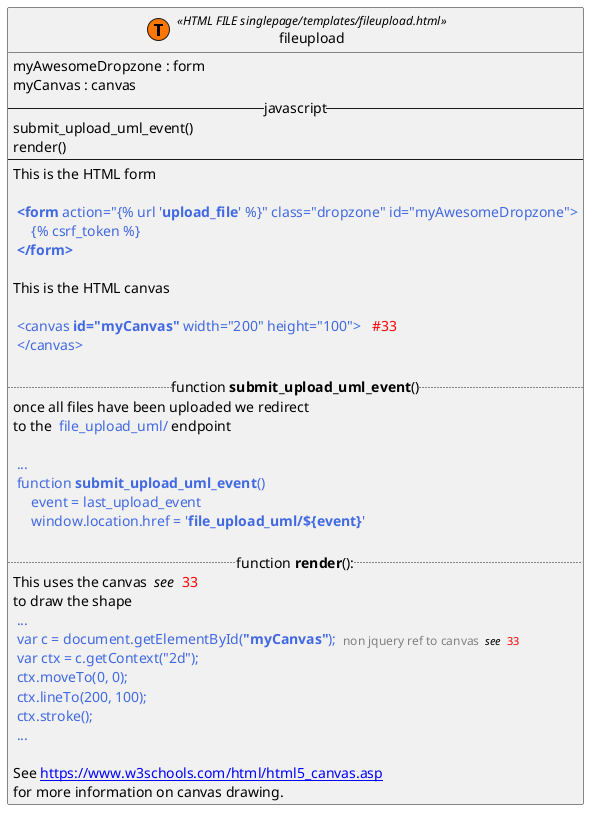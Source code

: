 @startuml example of HTML file in a code map diagram

!$code = "<color:royalBlue><size:14>"
!$codeb = "<color:DarkSlateGray><size:12>"
!$codeg = "<color:Gray><size:12>"
!$codeb = "<color:royalBlue>"
!$codep = "<color:Purple><size:14>"
!$normal = "<color:Black><size:11>"

class fileupload <<(T,#FF7700) HTML FILE singlepage/templates/fileupload.html>> {
    myAwesomeDropzone : form
    myCanvas : canvas
    --javascript--
    submit_upload_uml_event()
    render()
    ---
    This is the HTML form

    $codeb <b><form</b> action="{% url '<b>upload_file</b>' %}" class="dropzone" id="myAwesomeDropzone">
    $codeb     {% csrf_token %}
    $codeb <b></form></b>
    
    This is the HTML canvas

    $codeb <canvas <b>id="myCanvas"</b> width="200" height="100">  <color:Red> #33</color>
    $codeb </canvas>

    .. function <b>submit_upload_uml_event</b>() ..
    once all files have been uploaded we redirect
    to the $codeb file_upload_uml/</color> endpoint

    $codeb ...
    $codeb function <b>submit_upload_uml_event</b>()
    $codeb     event = last_upload_event
    $codeb     window.location.href = '<b>file_upload_uml/${event}</b>'

    .. function <b>render</b>(): ..
        This uses the canvas <color:Black> <i>see</i>  <color:Red>33</color>
        to draw the shape
        $codeb ...
        $codeb var c = document.getElementById(<b>"myCanvas"</b>); $codeg non jquery ref to canvas $normal <color:Black><i>see</i> <color:Red> 33</color>
        $codeb var ctx = c.getContext("2d");
        $codeb ctx.moveTo(0, 0);
        $codeb ctx.lineTo(200, 100);
        $codeb ctx.stroke();
        $codeb ...

        See [[https://www.w3schools.com/html/html5_canvas.asp]]
        for more information on canvas drawing.
}

@enduml